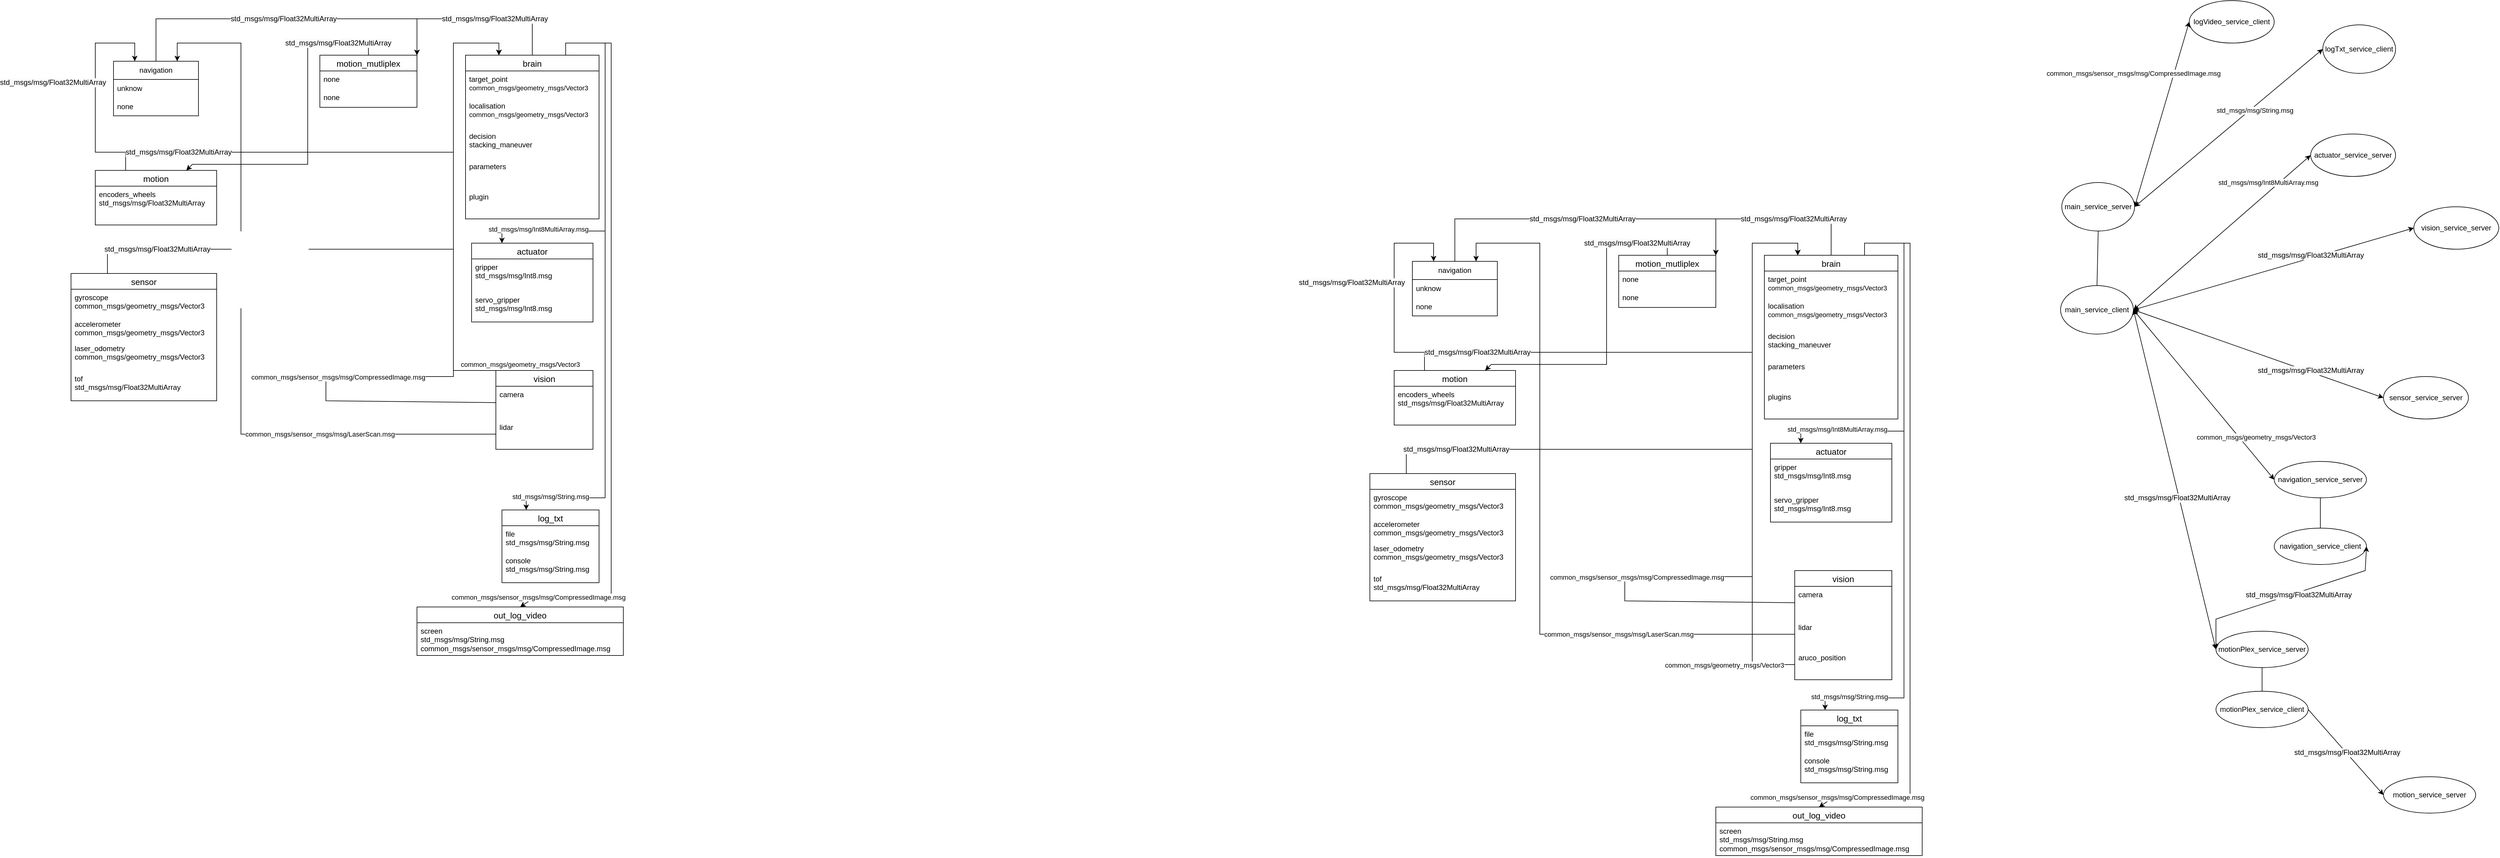 <mxfile version="25.0.1">
  <diagram name="Page-1" id="0Wn39K2W7D7hkB4LfAyV">
    <mxGraphModel dx="2072" dy="1814" grid="1" gridSize="10" guides="1" tooltips="1" connect="1" arrows="1" fold="1" page="1" pageScale="1" pageWidth="827" pageHeight="1169" math="0" shadow="0">
      <root>
        <mxCell id="0" />
        <mxCell id="1" parent="0" />
        <mxCell id="BjPIitblOoQbs2joknER-1" value="actuator" style="swimlane;fontStyle=0;childLayout=stackLayout;horizontal=1;startSize=26;horizontalStack=0;resizeParent=1;resizeParentMax=0;resizeLast=0;collapsible=1;marginBottom=0;align=center;fontSize=14;" parent="1" vertex="1">
          <mxGeometry x="540" y="370" width="200" height="130" as="geometry" />
        </mxCell>
        <mxCell id="BjPIitblOoQbs2joknER-2" value="gripper&lt;br&gt;&lt;div&gt;std_msgs/msg&lt;span style=&quot;background-color: initial;&quot;&gt;/Int8.msg&lt;/span&gt;&lt;/div&gt;&lt;div&gt;&lt;br&gt;&lt;/div&gt;" style="text;strokeColor=none;fillColor=none;spacingLeft=4;spacingRight=4;overflow=hidden;rotatable=0;points=[[0,0.5],[1,0.5]];portConstraint=eastwest;fontSize=12;whiteSpace=wrap;html=1;" parent="BjPIitblOoQbs2joknER-1" vertex="1">
          <mxGeometry y="26" width="200" height="54" as="geometry" />
        </mxCell>
        <mxCell id="BjPIitblOoQbs2joknER-4" value="servo_gripper&lt;br&gt;std_msgs/msg&lt;span style=&quot;background-color: initial;&quot;&gt;/Int8.msg&lt;/span&gt;" style="text;strokeColor=none;fillColor=none;spacingLeft=4;spacingRight=4;overflow=hidden;rotatable=0;points=[[0,0.5],[1,0.5]];portConstraint=eastwest;fontSize=12;whiteSpace=wrap;html=1;" parent="BjPIitblOoQbs2joknER-1" vertex="1">
          <mxGeometry y="80" width="200" height="50" as="geometry" />
        </mxCell>
        <mxCell id="BjPIitblOoQbs2joknER-5" value="vision" style="swimlane;fontStyle=0;childLayout=stackLayout;horizontal=1;startSize=26;horizontalStack=0;resizeParent=1;resizeParentMax=0;resizeLast=0;collapsible=1;marginBottom=0;align=center;fontSize=14;" parent="1" vertex="1">
          <mxGeometry x="580" y="580" width="160" height="130" as="geometry" />
        </mxCell>
        <mxCell id="BjPIitblOoQbs2joknER-6" value="camera" style="text;strokeColor=none;fillColor=none;spacingLeft=4;spacingRight=4;overflow=hidden;rotatable=0;points=[[0,0.5],[1,0.5]];portConstraint=eastwest;fontSize=12;whiteSpace=wrap;html=1;" parent="BjPIitblOoQbs2joknER-5" vertex="1">
          <mxGeometry y="26" width="160" height="54" as="geometry" />
        </mxCell>
        <mxCell id="BjPIitblOoQbs2joknER-7" value="lidar" style="text;strokeColor=none;fillColor=none;spacingLeft=4;spacingRight=4;overflow=hidden;rotatable=0;points=[[0,0.5],[1,0.5]];portConstraint=eastwest;fontSize=12;whiteSpace=wrap;html=1;" parent="BjPIitblOoQbs2joknER-5" vertex="1">
          <mxGeometry y="80" width="160" height="50" as="geometry" />
        </mxCell>
        <mxCell id="BjPIitblOoQbs2joknER-9" value="sensor" style="swimlane;fontStyle=0;childLayout=stackLayout;horizontal=1;startSize=26;horizontalStack=0;resizeParent=1;resizeParentMax=0;resizeLast=0;collapsible=1;marginBottom=0;align=center;fontSize=14;" parent="1" vertex="1">
          <mxGeometry x="-120" y="420" width="240" height="210" as="geometry" />
        </mxCell>
        <mxCell id="BjPIitblOoQbs2joknER-10" value="gyroscope&lt;br&gt;common_msgs/geometry_msgs/Vector3" style="text;strokeColor=none;fillColor=none;spacingLeft=4;spacingRight=4;overflow=hidden;rotatable=0;points=[[0,0.5],[1,0.5]];portConstraint=eastwest;fontSize=12;whiteSpace=wrap;html=1;" parent="BjPIitblOoQbs2joknER-9" vertex="1">
          <mxGeometry y="26" width="240" height="44" as="geometry" />
        </mxCell>
        <mxCell id="BjPIitblOoQbs2joknER-11" value="accelerometer&lt;br&gt;common_msgs/&lt;span style=&quot;background-color: initial;&quot;&gt;geometry_msgs/Vector3&lt;/span&gt;" style="text;strokeColor=none;fillColor=none;spacingLeft=4;spacingRight=4;overflow=hidden;rotatable=0;points=[[0,0.5],[1,0.5]];portConstraint=eastwest;fontSize=12;whiteSpace=wrap;html=1;" parent="BjPIitblOoQbs2joknER-9" vertex="1">
          <mxGeometry y="70" width="240" height="40" as="geometry" />
        </mxCell>
        <mxCell id="cg-evPHRQqjPG4EOtniu-33" value="laser_odometry&lt;br&gt;common_msgs/&lt;span style=&quot;background-color: initial;&quot;&gt;geometry_msgs/Vector3&lt;/span&gt;" style="text;strokeColor=none;fillColor=none;spacingLeft=4;spacingRight=4;overflow=hidden;rotatable=0;points=[[0,0.5],[1,0.5]];portConstraint=eastwest;fontSize=12;whiteSpace=wrap;html=1;" vertex="1" parent="BjPIitblOoQbs2joknER-9">
          <mxGeometry y="110" width="240" height="50" as="geometry" />
        </mxCell>
        <mxCell id="BjPIitblOoQbs2joknER-12" value="tof&lt;div&gt;std_msgs/msg/Float32MultiArray&lt;/div&gt;" style="text;strokeColor=none;fillColor=none;spacingLeft=4;spacingRight=4;overflow=hidden;rotatable=0;points=[[0,0.5],[1,0.5]];portConstraint=eastwest;fontSize=12;whiteSpace=wrap;html=1;" parent="BjPIitblOoQbs2joknER-9" vertex="1">
          <mxGeometry y="160" width="240" height="50" as="geometry" />
        </mxCell>
        <mxCell id="BjPIitblOoQbs2joknER-13" value="motion" style="swimlane;fontStyle=0;childLayout=stackLayout;horizontal=1;startSize=26;horizontalStack=0;resizeParent=1;resizeParentMax=0;resizeLast=0;collapsible=1;marginBottom=0;align=center;fontSize=14;" parent="1" vertex="1">
          <mxGeometry x="-80" y="250" width="200" height="90" as="geometry">
            <mxRectangle x="60" y="250" width="80" height="30" as="alternateBounds" />
          </mxGeometry>
        </mxCell>
        <mxCell id="BjPIitblOoQbs2joknER-14" value="encoders_wheels&lt;br&gt;std_msgs/msg/Float32MultiArray" style="text;strokeColor=none;fillColor=none;spacingLeft=4;spacingRight=4;overflow=hidden;rotatable=0;points=[[0,0.5],[1,0.5]];portConstraint=eastwest;fontSize=12;whiteSpace=wrap;html=1;" parent="BjPIitblOoQbs2joknER-13" vertex="1">
          <mxGeometry y="26" width="200" height="64" as="geometry" />
        </mxCell>
        <mxCell id="BjPIitblOoQbs2joknER-17" value="brain" style="swimlane;fontStyle=0;childLayout=stackLayout;horizontal=1;startSize=26;horizontalStack=0;resizeParent=1;resizeParentMax=0;resizeLast=0;collapsible=1;marginBottom=0;align=center;fontSize=14;" parent="1" vertex="1">
          <mxGeometry x="530" y="60" width="220" height="270" as="geometry" />
        </mxCell>
        <mxCell id="BjPIitblOoQbs2joknER-19" value="target_point&lt;br&gt;&lt;span style=&quot;font-size: 11px; text-align: center; text-wrap-mode: nowrap; background-color: rgb(255, 255, 255);&quot;&gt;common_msgs/geometry_msgs/Vector3&lt;/span&gt;" style="text;strokeColor=none;fillColor=none;spacingLeft=4;spacingRight=4;overflow=hidden;rotatable=0;points=[[0,0.5],[1,0.5]];portConstraint=eastwest;fontSize=12;whiteSpace=wrap;html=1;" parent="BjPIitblOoQbs2joknER-17" vertex="1">
          <mxGeometry y="26" width="220" height="44" as="geometry" />
        </mxCell>
        <mxCell id="BjPIitblOoQbs2joknER-20" value="localisation&lt;div&gt;&lt;span style=&quot;font-size: 11px; text-align: center; text-wrap-mode: nowrap; background-color: rgb(255, 255, 255);&quot;&gt;common_msgs/geometry_msgs/Vector3&lt;/span&gt;&lt;/div&gt;" style="text;strokeColor=none;fillColor=none;spacingLeft=4;spacingRight=4;overflow=hidden;rotatable=0;points=[[0,0.5],[1,0.5]];portConstraint=eastwest;fontSize=12;whiteSpace=wrap;html=1;" parent="BjPIitblOoQbs2joknER-17" vertex="1">
          <mxGeometry y="70" width="220" height="50" as="geometry" />
        </mxCell>
        <mxCell id="cg-evPHRQqjPG4EOtniu-43" value="decision&lt;br&gt;stacking_maneuver" style="text;strokeColor=none;fillColor=none;spacingLeft=4;spacingRight=4;overflow=hidden;rotatable=0;points=[[0,0.5],[1,0.5]];portConstraint=eastwest;fontSize=12;whiteSpace=wrap;html=1;" vertex="1" parent="BjPIitblOoQbs2joknER-17">
          <mxGeometry y="120" width="220" height="50" as="geometry" />
        </mxCell>
        <mxCell id="cg-evPHRQqjPG4EOtniu-47" value="parameters" style="text;strokeColor=none;fillColor=none;spacingLeft=4;spacingRight=4;overflow=hidden;rotatable=0;points=[[0,0.5],[1,0.5]];portConstraint=eastwest;fontSize=12;whiteSpace=wrap;html=1;" vertex="1" parent="BjPIitblOoQbs2joknER-17">
          <mxGeometry y="170" width="220" height="50" as="geometry" />
        </mxCell>
        <mxCell id="cg-evPHRQqjPG4EOtniu-102" value="plugin" style="text;strokeColor=none;fillColor=none;spacingLeft=4;spacingRight=4;overflow=hidden;rotatable=0;points=[[0,0.5],[1,0.5]];portConstraint=eastwest;fontSize=12;whiteSpace=wrap;html=1;" vertex="1" parent="BjPIitblOoQbs2joknER-17">
          <mxGeometry y="220" width="220" height="50" as="geometry" />
        </mxCell>
        <mxCell id="Kxleunf80NMEaMrHjAYK-2" value="navigation" style="swimlane;fontStyle=0;childLayout=stackLayout;horizontal=1;startSize=30;horizontalStack=0;resizeParent=1;resizeParentMax=0;resizeLast=0;collapsible=1;marginBottom=0;whiteSpace=wrap;html=1;" parent="1" vertex="1">
          <mxGeometry x="-50" y="70" width="140" height="90" as="geometry" />
        </mxCell>
        <mxCell id="Kxleunf80NMEaMrHjAYK-3" value="unknow" style="text;strokeColor=none;fillColor=none;align=left;verticalAlign=middle;spacingLeft=4;spacingRight=4;overflow=hidden;points=[[0,0.5],[1,0.5]];portConstraint=eastwest;rotatable=0;whiteSpace=wrap;html=1;" parent="Kxleunf80NMEaMrHjAYK-2" vertex="1">
          <mxGeometry y="30" width="140" height="30" as="geometry" />
        </mxCell>
        <mxCell id="Kxleunf80NMEaMrHjAYK-4" value="none" style="text;strokeColor=none;fillColor=none;align=left;verticalAlign=middle;spacingLeft=4;spacingRight=4;overflow=hidden;points=[[0,0.5],[1,0.5]];portConstraint=eastwest;rotatable=0;whiteSpace=wrap;html=1;" parent="Kxleunf80NMEaMrHjAYK-2" vertex="1">
          <mxGeometry y="60" width="140" height="30" as="geometry" />
        </mxCell>
        <mxCell id="cg-evPHRQqjPG4EOtniu-2" value="" style="endArrow=classic;html=1;rounded=0;exitX=0.25;exitY=0;exitDx=0;exitDy=0;entryX=0.25;entryY=0;entryDx=0;entryDy=0;" edge="1" parent="1" source="BjPIitblOoQbs2joknER-13" target="Kxleunf80NMEaMrHjAYK-2">
          <mxGeometry relative="1" as="geometry">
            <mxPoint x="360" y="290" as="sourcePoint" />
            <mxPoint x="460" y="290" as="targetPoint" />
            <Array as="points">
              <mxPoint x="-30" y="220" />
              <mxPoint x="-80" y="220" />
              <mxPoint x="-80" y="40" />
              <mxPoint x="-15" y="40" />
            </Array>
          </mxGeometry>
        </mxCell>
        <mxCell id="cg-evPHRQqjPG4EOtniu-3" value="&lt;span style=&quot;font-size: 12px; text-align: left; text-wrap-mode: wrap; background-color: rgb(251, 251, 251);&quot;&gt;std_msgs/msg/Float32MultiArray&lt;/span&gt;" style="edgeLabel;resizable=0;html=1;;align=center;verticalAlign=middle;" connectable="0" vertex="1" parent="cg-evPHRQqjPG4EOtniu-2">
          <mxGeometry relative="1" as="geometry">
            <mxPoint x="-70" y="-18" as="offset" />
          </mxGeometry>
        </mxCell>
        <mxCell id="cg-evPHRQqjPG4EOtniu-4" value="" style="endArrow=classic;html=1;rounded=0;exitX=0;exitY=0.5;exitDx=0;exitDy=0;entryX=0.75;entryY=0;entryDx=0;entryDy=0;" edge="1" parent="1" source="BjPIitblOoQbs2joknER-7" target="Kxleunf80NMEaMrHjAYK-2">
          <mxGeometry relative="1" as="geometry">
            <mxPoint x="430" y="307.5" as="sourcePoint" />
            <mxPoint x="120" y="40" as="targetPoint" />
            <Array as="points">
              <mxPoint x="160" y="685" />
              <mxPoint x="160" y="40" />
              <mxPoint x="55" y="40" />
            </Array>
          </mxGeometry>
        </mxCell>
        <mxCell id="cg-evPHRQqjPG4EOtniu-5" value="common_msgs/sensor_msgs/msg/LaserScan.msg" style="edgeLabel;resizable=0;html=1;;align=center;verticalAlign=middle;" connectable="0" vertex="1" parent="cg-evPHRQqjPG4EOtniu-4">
          <mxGeometry relative="1" as="geometry">
            <mxPoint x="130" y="180" as="offset" />
          </mxGeometry>
        </mxCell>
        <mxCell id="cg-evPHRQqjPG4EOtniu-6" value="" style="endArrow=classic;html=1;rounded=0;entryX=0.25;entryY=0;entryDx=0;entryDy=0;exitX=0.25;exitY=0;exitDx=0;exitDy=0;" edge="1" parent="1" source="BjPIitblOoQbs2joknER-9" target="BjPIitblOoQbs2joknER-17">
          <mxGeometry relative="1" as="geometry">
            <mxPoint x="220" y="490" as="sourcePoint" />
            <mxPoint x="320" y="490" as="targetPoint" />
            <Array as="points">
              <mxPoint x="-60" y="380" />
              <mxPoint x="510" y="380" />
              <mxPoint x="510" y="40" />
              <mxPoint x="585" y="40" />
            </Array>
          </mxGeometry>
        </mxCell>
        <mxCell id="cg-evPHRQqjPG4EOtniu-7" value="&lt;span style=&quot;font-size: 12px; text-align: left; text-wrap-mode: wrap; background-color: rgb(251, 251, 251);&quot;&gt;std_msgs/msg/Float32MultiArray&lt;/span&gt;" style="edgeLabel;resizable=0;html=1;;align=center;verticalAlign=middle;" connectable="0" vertex="1" parent="cg-evPHRQqjPG4EOtniu-6">
          <mxGeometry relative="1" as="geometry">
            <mxPoint x="-401" as="offset" />
          </mxGeometry>
        </mxCell>
        <mxCell id="cg-evPHRQqjPG4EOtniu-8" value="" style="endArrow=classic;html=1;rounded=0;exitX=0.75;exitY=0;exitDx=0;exitDy=0;entryX=0.25;entryY=0;entryDx=0;entryDy=0;" edge="1" parent="1" source="BjPIitblOoQbs2joknER-17" target="BjPIitblOoQbs2joknER-1">
          <mxGeometry relative="1" as="geometry">
            <mxPoint x="490" y="60" as="sourcePoint" />
            <mxPoint x="460" y="310" as="targetPoint" />
            <Array as="points">
              <mxPoint x="695" y="40" />
              <mxPoint x="760" y="40" />
              <mxPoint x="760" y="350" />
              <mxPoint x="590" y="350" />
            </Array>
          </mxGeometry>
        </mxCell>
        <mxCell id="cg-evPHRQqjPG4EOtniu-9" value="std_msgs/msg/Int8MultiArray.msg" style="edgeLabel;resizable=0;html=1;;align=center;verticalAlign=middle;" connectable="0" vertex="1" parent="cg-evPHRQqjPG4EOtniu-8">
          <mxGeometry relative="1" as="geometry">
            <mxPoint x="-110" y="99" as="offset" />
          </mxGeometry>
        </mxCell>
        <mxCell id="cg-evPHRQqjPG4EOtniu-10" value="" style="endArrow=classic;html=1;rounded=0;exitX=0;exitY=0.5;exitDx=0;exitDy=0;entryX=0.25;entryY=0;entryDx=0;entryDy=0;" edge="1" parent="1" source="BjPIitblOoQbs2joknER-6" target="BjPIitblOoQbs2joknER-17">
          <mxGeometry relative="1" as="geometry">
            <mxPoint x="460" y="420" as="sourcePoint" />
            <mxPoint x="500" y="30" as="targetPoint" />
            <Array as="points">
              <mxPoint x="300" y="630" />
              <mxPoint x="300" y="590" />
              <mxPoint x="510" y="590" />
              <mxPoint x="510" y="40" />
              <mxPoint x="585" y="40" />
            </Array>
          </mxGeometry>
        </mxCell>
        <mxCell id="cg-evPHRQqjPG4EOtniu-11" value="common_msgs/sensor_msgs/msg/CompressedImage.msg" style="edgeLabel;resizable=0;html=1;;align=center;verticalAlign=middle;" connectable="0" vertex="1" parent="cg-evPHRQqjPG4EOtniu-10">
          <mxGeometry relative="1" as="geometry">
            <mxPoint x="-190" y="58" as="offset" />
          </mxGeometry>
        </mxCell>
        <mxCell id="cg-evPHRQqjPG4EOtniu-15" value="motion_mutliplex" style="swimlane;fontStyle=0;childLayout=stackLayout;horizontal=1;startSize=26;horizontalStack=0;resizeParent=1;resizeParentMax=0;resizeLast=0;collapsible=1;marginBottom=0;align=center;fontSize=14;" vertex="1" parent="1">
          <mxGeometry x="290" y="60" width="160" height="86" as="geometry" />
        </mxCell>
        <mxCell id="cg-evPHRQqjPG4EOtniu-16" value="none" style="text;strokeColor=none;fillColor=none;spacingLeft=4;spacingRight=4;overflow=hidden;rotatable=0;points=[[0,0.5],[1,0.5]];portConstraint=eastwest;fontSize=12;whiteSpace=wrap;html=1;" vertex="1" parent="cg-evPHRQqjPG4EOtniu-15">
          <mxGeometry y="26" width="160" height="30" as="geometry" />
        </mxCell>
        <mxCell id="cg-evPHRQqjPG4EOtniu-17" value="none" style="text;strokeColor=none;fillColor=none;spacingLeft=4;spacingRight=4;overflow=hidden;rotatable=0;points=[[0,0.5],[1,0.5]];portConstraint=eastwest;fontSize=12;whiteSpace=wrap;html=1;" vertex="1" parent="cg-evPHRQqjPG4EOtniu-15">
          <mxGeometry y="56" width="160" height="30" as="geometry" />
        </mxCell>
        <mxCell id="cg-evPHRQqjPG4EOtniu-19" value="" style="endArrow=classic;html=1;rounded=0;exitX=0.5;exitY=0;exitDx=0;exitDy=0;entryX=1;entryY=0;entryDx=0;entryDy=0;" edge="1" parent="1" source="BjPIitblOoQbs2joknER-17" target="cg-evPHRQqjPG4EOtniu-15">
          <mxGeometry relative="1" as="geometry">
            <mxPoint x="360" y="310" as="sourcePoint" />
            <mxPoint x="460" y="310" as="targetPoint" />
            <Array as="points">
              <mxPoint x="640" />
              <mxPoint x="450" />
            </Array>
          </mxGeometry>
        </mxCell>
        <mxCell id="cg-evPHRQqjPG4EOtniu-20" value="&lt;span style=&quot;font-size: 12px; text-align: left; text-wrap-mode: wrap; background-color: rgb(251, 251, 251);&quot;&gt;std_msgs/msg/Float32MultiArray&lt;/span&gt;" style="edgeLabel;resizable=0;html=1;;align=center;verticalAlign=middle;" connectable="0" vertex="1" parent="cg-evPHRQqjPG4EOtniu-19">
          <mxGeometry relative="1" as="geometry">
            <mxPoint x="33" as="offset" />
          </mxGeometry>
        </mxCell>
        <mxCell id="cg-evPHRQqjPG4EOtniu-21" value="" style="endArrow=classic;html=1;rounded=0;exitX=0.5;exitY=0;exitDx=0;exitDy=0;entryX=1;entryY=0;entryDx=0;entryDy=0;" edge="1" parent="1" source="Kxleunf80NMEaMrHjAYK-2" target="cg-evPHRQqjPG4EOtniu-15">
          <mxGeometry relative="1" as="geometry">
            <mxPoint x="360" y="210" as="sourcePoint" />
            <mxPoint x="460" y="210" as="targetPoint" />
            <Array as="points">
              <mxPoint x="20" />
              <mxPoint x="280" />
              <mxPoint x="450" />
            </Array>
          </mxGeometry>
        </mxCell>
        <mxCell id="cg-evPHRQqjPG4EOtniu-22" value="&lt;span style=&quot;font-size: 12px; text-align: left; text-wrap-mode: wrap; background-color: rgb(251, 251, 251);&quot;&gt;std_msgs/msg/Float32MultiArray&lt;/span&gt;" style="edgeLabel;resizable=0;html=1;;align=center;verticalAlign=middle;" connectable="0" vertex="1" parent="cg-evPHRQqjPG4EOtniu-21">
          <mxGeometry relative="1" as="geometry" />
        </mxCell>
        <mxCell id="cg-evPHRQqjPG4EOtniu-23" value="" style="endArrow=classic;html=1;rounded=0;exitX=0.25;exitY=0;exitDx=0;exitDy=0;entryX=0.25;entryY=0;entryDx=0;entryDy=0;" edge="1" parent="1" source="BjPIitblOoQbs2joknER-13" target="BjPIitblOoQbs2joknER-17">
          <mxGeometry relative="1" as="geometry">
            <mxPoint x="360" y="210" as="sourcePoint" />
            <mxPoint x="460" y="210" as="targetPoint" />
            <Array as="points">
              <mxPoint x="-30" y="220" />
              <mxPoint x="140" y="220" />
              <mxPoint x="360" y="220" />
              <mxPoint x="200" y="220" />
              <mxPoint x="180" y="220" />
              <mxPoint x="510" y="220" />
              <mxPoint x="510" y="40" />
              <mxPoint x="585" y="40" />
            </Array>
          </mxGeometry>
        </mxCell>
        <mxCell id="cg-evPHRQqjPG4EOtniu-24" value="&lt;span style=&quot;font-size: 12px; text-align: left; text-wrap-mode: wrap; background-color: rgb(251, 251, 251);&quot;&gt;std_msgs/msg/Float32MultiArray&lt;/span&gt;" style="edgeLabel;resizable=0;html=1;;align=center;verticalAlign=middle;" connectable="0" vertex="1" parent="cg-evPHRQqjPG4EOtniu-23">
          <mxGeometry relative="1" as="geometry">
            <mxPoint x="-126" as="offset" />
          </mxGeometry>
        </mxCell>
        <mxCell id="cg-evPHRQqjPG4EOtniu-25" value="" style="endArrow=classic;html=1;rounded=0;exitX=0.5;exitY=0;exitDx=0;exitDy=0;entryX=0.75;entryY=0;entryDx=0;entryDy=0;" edge="1" parent="1" source="cg-evPHRQqjPG4EOtniu-15" target="BjPIitblOoQbs2joknER-13">
          <mxGeometry relative="1" as="geometry">
            <mxPoint x="360" y="210" as="sourcePoint" />
            <mxPoint x="460" y="210" as="targetPoint" />
            <Array as="points">
              <mxPoint x="370" y="40" />
              <mxPoint x="270" y="40" />
              <mxPoint x="270" y="240" />
              <mxPoint x="230" y="240" />
              <mxPoint x="80" y="240" />
            </Array>
          </mxGeometry>
        </mxCell>
        <mxCell id="cg-evPHRQqjPG4EOtniu-26" value="&lt;span style=&quot;font-size: 12px; text-align: left; text-wrap-mode: wrap; background-color: rgb(251, 251, 251);&quot;&gt;std_msgs/msg/Float32MultiArray&lt;/span&gt;" style="edgeLabel;resizable=0;html=1;;align=center;verticalAlign=middle;" connectable="0" vertex="1" parent="cg-evPHRQqjPG4EOtniu-25">
          <mxGeometry relative="1" as="geometry">
            <mxPoint x="50" y="-142" as="offset" />
          </mxGeometry>
        </mxCell>
        <mxCell id="cg-evPHRQqjPG4EOtniu-27" value="log_txt" style="swimlane;fontStyle=0;childLayout=stackLayout;horizontal=1;startSize=26;horizontalStack=0;resizeParent=1;resizeParentMax=0;resizeLast=0;collapsible=1;marginBottom=0;align=center;fontSize=14;" vertex="1" parent="1">
          <mxGeometry x="590" y="810" width="160" height="120" as="geometry" />
        </mxCell>
        <mxCell id="cg-evPHRQqjPG4EOtniu-30" value="file&lt;br&gt;std_msgs/msg/String.msg" style="text;strokeColor=none;fillColor=none;spacingLeft=4;spacingRight=4;overflow=hidden;rotatable=0;points=[[0,0.5],[1,0.5]];portConstraint=eastwest;fontSize=12;whiteSpace=wrap;html=1;" vertex="1" parent="cg-evPHRQqjPG4EOtniu-27">
          <mxGeometry y="26" width="160" height="44" as="geometry" />
        </mxCell>
        <mxCell id="cg-evPHRQqjPG4EOtniu-46" value="console&lt;br&gt;std_msgs/msg/String.msg" style="text;strokeColor=none;fillColor=none;spacingLeft=4;spacingRight=4;overflow=hidden;rotatable=0;points=[[0,0.5],[1,0.5]];portConstraint=eastwest;fontSize=12;whiteSpace=wrap;html=1;" vertex="1" parent="cg-evPHRQqjPG4EOtniu-27">
          <mxGeometry y="70" width="160" height="50" as="geometry" />
        </mxCell>
        <mxCell id="cg-evPHRQqjPG4EOtniu-31" value="" style="endArrow=classic;html=1;rounded=0;exitX=0.75;exitY=0;exitDx=0;exitDy=0;entryX=0.25;entryY=0;entryDx=0;entryDy=0;" edge="1" parent="1" source="BjPIitblOoQbs2joknER-17" target="cg-evPHRQqjPG4EOtniu-27">
          <mxGeometry relative="1" as="geometry">
            <mxPoint x="340" y="270" as="sourcePoint" />
            <mxPoint x="440" y="270" as="targetPoint" />
            <Array as="points">
              <mxPoint x="695" y="40" />
              <mxPoint x="760" y="40" />
              <mxPoint x="760" y="210" />
              <mxPoint x="760" y="790" />
              <mxPoint x="630" y="790" />
            </Array>
          </mxGeometry>
        </mxCell>
        <mxCell id="cg-evPHRQqjPG4EOtniu-32" value="std_msgs/msg/String.msg" style="edgeLabel;resizable=0;html=1;;align=center;verticalAlign=middle;" connectable="0" vertex="1" parent="cg-evPHRQqjPG4EOtniu-31">
          <mxGeometry relative="1" as="geometry">
            <mxPoint x="-90" y="340" as="offset" />
          </mxGeometry>
        </mxCell>
        <mxCell id="cg-evPHRQqjPG4EOtniu-37" value="out_log_video" style="swimlane;fontStyle=0;childLayout=stackLayout;horizontal=1;startSize=26;horizontalStack=0;resizeParent=1;resizeParentMax=0;resizeLast=0;collapsible=1;marginBottom=0;align=center;fontSize=14;" vertex="1" parent="1">
          <mxGeometry x="450" y="970" width="340" height="80" as="geometry" />
        </mxCell>
        <mxCell id="cg-evPHRQqjPG4EOtniu-38" value="screen&lt;br&gt;std_msgs/msg/String.msg&lt;div&gt;common_msgs/sensor_msgs/msg/CompressedImage.msg&lt;/div&gt;" style="text;strokeColor=none;fillColor=none;spacingLeft=4;spacingRight=4;overflow=hidden;rotatable=0;points=[[0,0.5],[1,0.5]];portConstraint=eastwest;fontSize=12;whiteSpace=wrap;html=1;" vertex="1" parent="cg-evPHRQqjPG4EOtniu-37">
          <mxGeometry y="26" width="340" height="54" as="geometry" />
        </mxCell>
        <mxCell id="cg-evPHRQqjPG4EOtniu-39" value="" style="endArrow=classic;html=1;rounded=0;exitX=0.75;exitY=0;exitDx=0;exitDy=0;entryX=0.5;entryY=0;entryDx=0;entryDy=0;" edge="1" parent="1" source="BjPIitblOoQbs2joknER-17" target="cg-evPHRQqjPG4EOtniu-37">
          <mxGeometry relative="1" as="geometry">
            <mxPoint x="710" y="72" as="sourcePoint" />
            <mxPoint x="640" y="650" as="targetPoint" />
            <Array as="points">
              <mxPoint x="695" y="40" />
              <mxPoint x="770" y="40" />
              <mxPoint x="770" y="220" />
              <mxPoint x="770" y="950" />
              <mxPoint x="650" y="950" />
            </Array>
          </mxGeometry>
        </mxCell>
        <mxCell id="cg-evPHRQqjPG4EOtniu-40" value="common_msgs/sensor_msgs/msg/CompressedImage.msg" style="edgeLabel;resizable=0;html=1;;align=center;verticalAlign=middle;" connectable="0" vertex="1" parent="cg-evPHRQqjPG4EOtniu-39">
          <mxGeometry relative="1" as="geometry">
            <mxPoint x="-120" y="428" as="offset" />
          </mxGeometry>
        </mxCell>
        <mxCell id="cg-evPHRQqjPG4EOtniu-44" value="" style="endArrow=classic;html=1;rounded=0;exitX=0;exitY=0;exitDx=0;exitDy=0;entryX=0.25;entryY=0;entryDx=0;entryDy=0;" edge="1" parent="1" source="BjPIitblOoQbs2joknER-5" target="BjPIitblOoQbs2joknER-17">
          <mxGeometry relative="1" as="geometry">
            <mxPoint x="590" y="571" as="sourcePoint" />
            <mxPoint x="630" y="70" as="targetPoint" />
            <Array as="points">
              <mxPoint x="510" y="580" />
              <mxPoint x="510" y="40" />
              <mxPoint x="585" y="40" />
            </Array>
          </mxGeometry>
        </mxCell>
        <mxCell id="cg-evPHRQqjPG4EOtniu-45" value="common_msgs/geometry_msgs/Vector3" style="edgeLabel;resizable=0;html=1;;align=center;verticalAlign=middle;" connectable="0" vertex="1" parent="cg-evPHRQqjPG4EOtniu-44">
          <mxGeometry relative="1" as="geometry">
            <mxPoint x="110" y="272" as="offset" />
          </mxGeometry>
        </mxCell>
        <mxCell id="cg-evPHRQqjPG4EOtniu-48" value="actuator" style="swimlane;fontStyle=0;childLayout=stackLayout;horizontal=1;startSize=26;horizontalStack=0;resizeParent=1;resizeParentMax=0;resizeLast=0;collapsible=1;marginBottom=0;align=center;fontSize=14;" vertex="1" parent="1">
          <mxGeometry x="2680" y="700" width="200" height="130" as="geometry" />
        </mxCell>
        <mxCell id="cg-evPHRQqjPG4EOtniu-49" value="gripper&lt;br&gt;&lt;div&gt;std_msgs/msg&lt;span style=&quot;background-color: initial;&quot;&gt;/Int8.msg&lt;/span&gt;&lt;/div&gt;&lt;div&gt;&lt;br&gt;&lt;/div&gt;" style="text;strokeColor=none;fillColor=none;spacingLeft=4;spacingRight=4;overflow=hidden;rotatable=0;points=[[0,0.5],[1,0.5]];portConstraint=eastwest;fontSize=12;whiteSpace=wrap;html=1;" vertex="1" parent="cg-evPHRQqjPG4EOtniu-48">
          <mxGeometry y="26" width="200" height="54" as="geometry" />
        </mxCell>
        <mxCell id="cg-evPHRQqjPG4EOtniu-50" value="servo_gripper&lt;br&gt;std_msgs/msg&lt;span style=&quot;background-color: initial;&quot;&gt;/Int8.msg&lt;/span&gt;" style="text;strokeColor=none;fillColor=none;spacingLeft=4;spacingRight=4;overflow=hidden;rotatable=0;points=[[0,0.5],[1,0.5]];portConstraint=eastwest;fontSize=12;whiteSpace=wrap;html=1;" vertex="1" parent="cg-evPHRQqjPG4EOtniu-48">
          <mxGeometry y="80" width="200" height="50" as="geometry" />
        </mxCell>
        <mxCell id="cg-evPHRQqjPG4EOtniu-51" value="vision" style="swimlane;fontStyle=0;childLayout=stackLayout;horizontal=1;startSize=26;horizontalStack=0;resizeParent=1;resizeParentMax=0;resizeLast=0;collapsible=1;marginBottom=0;align=center;fontSize=14;" vertex="1" parent="1">
          <mxGeometry x="2720" y="910" width="160" height="180" as="geometry" />
        </mxCell>
        <mxCell id="cg-evPHRQqjPG4EOtniu-52" value="camera" style="text;strokeColor=none;fillColor=none;spacingLeft=4;spacingRight=4;overflow=hidden;rotatable=0;points=[[0,0.5],[1,0.5]];portConstraint=eastwest;fontSize=12;whiteSpace=wrap;html=1;" vertex="1" parent="cg-evPHRQqjPG4EOtniu-51">
          <mxGeometry y="26" width="160" height="54" as="geometry" />
        </mxCell>
        <mxCell id="cg-evPHRQqjPG4EOtniu-53" value="lidar" style="text;strokeColor=none;fillColor=none;spacingLeft=4;spacingRight=4;overflow=hidden;rotatable=0;points=[[0,0.5],[1,0.5]];portConstraint=eastwest;fontSize=12;whiteSpace=wrap;html=1;" vertex="1" parent="cg-evPHRQqjPG4EOtniu-51">
          <mxGeometry y="80" width="160" height="50" as="geometry" />
        </mxCell>
        <mxCell id="cg-evPHRQqjPG4EOtniu-54" value="aruco_position" style="text;strokeColor=none;fillColor=none;spacingLeft=4;spacingRight=4;overflow=hidden;rotatable=0;points=[[0,0.5],[1,0.5]];portConstraint=eastwest;fontSize=12;whiteSpace=wrap;html=1;" vertex="1" parent="cg-evPHRQqjPG4EOtniu-51">
          <mxGeometry y="130" width="160" height="50" as="geometry" />
        </mxCell>
        <mxCell id="cg-evPHRQqjPG4EOtniu-55" value="sensor" style="swimlane;fontStyle=0;childLayout=stackLayout;horizontal=1;startSize=26;horizontalStack=0;resizeParent=1;resizeParentMax=0;resizeLast=0;collapsible=1;marginBottom=0;align=center;fontSize=14;" vertex="1" parent="1">
          <mxGeometry x="2020" y="750" width="240" height="210" as="geometry" />
        </mxCell>
        <mxCell id="cg-evPHRQqjPG4EOtniu-56" value="gyroscope&lt;br&gt;common_msgs/geometry_msgs/Vector3" style="text;strokeColor=none;fillColor=none;spacingLeft=4;spacingRight=4;overflow=hidden;rotatable=0;points=[[0,0.5],[1,0.5]];portConstraint=eastwest;fontSize=12;whiteSpace=wrap;html=1;" vertex="1" parent="cg-evPHRQqjPG4EOtniu-55">
          <mxGeometry y="26" width="240" height="44" as="geometry" />
        </mxCell>
        <mxCell id="cg-evPHRQqjPG4EOtniu-57" value="accelerometer&lt;br&gt;common_msgs/&lt;span style=&quot;background-color: initial;&quot;&gt;geometry_msgs/Vector3&lt;/span&gt;" style="text;strokeColor=none;fillColor=none;spacingLeft=4;spacingRight=4;overflow=hidden;rotatable=0;points=[[0,0.5],[1,0.5]];portConstraint=eastwest;fontSize=12;whiteSpace=wrap;html=1;" vertex="1" parent="cg-evPHRQqjPG4EOtniu-55">
          <mxGeometry y="70" width="240" height="40" as="geometry" />
        </mxCell>
        <mxCell id="cg-evPHRQqjPG4EOtniu-58" value="laser_odometry&lt;br&gt;common_msgs/&lt;span style=&quot;background-color: initial;&quot;&gt;geometry_msgs/Vector3&lt;/span&gt;" style="text;strokeColor=none;fillColor=none;spacingLeft=4;spacingRight=4;overflow=hidden;rotatable=0;points=[[0,0.5],[1,0.5]];portConstraint=eastwest;fontSize=12;whiteSpace=wrap;html=1;" vertex="1" parent="cg-evPHRQqjPG4EOtniu-55">
          <mxGeometry y="110" width="240" height="50" as="geometry" />
        </mxCell>
        <mxCell id="cg-evPHRQqjPG4EOtniu-59" value="tof&lt;div&gt;std_msgs/msg/Float32MultiArray&lt;/div&gt;" style="text;strokeColor=none;fillColor=none;spacingLeft=4;spacingRight=4;overflow=hidden;rotatable=0;points=[[0,0.5],[1,0.5]];portConstraint=eastwest;fontSize=12;whiteSpace=wrap;html=1;" vertex="1" parent="cg-evPHRQqjPG4EOtniu-55">
          <mxGeometry y="160" width="240" height="50" as="geometry" />
        </mxCell>
        <mxCell id="cg-evPHRQqjPG4EOtniu-60" value="motion" style="swimlane;fontStyle=0;childLayout=stackLayout;horizontal=1;startSize=26;horizontalStack=0;resizeParent=1;resizeParentMax=0;resizeLast=0;collapsible=1;marginBottom=0;align=center;fontSize=14;" vertex="1" parent="1">
          <mxGeometry x="2060" y="580" width="200" height="90" as="geometry">
            <mxRectangle x="60" y="250" width="80" height="30" as="alternateBounds" />
          </mxGeometry>
        </mxCell>
        <mxCell id="cg-evPHRQqjPG4EOtniu-61" value="encoders_wheels&lt;br&gt;std_msgs/msg/Float32MultiArray" style="text;strokeColor=none;fillColor=none;spacingLeft=4;spacingRight=4;overflow=hidden;rotatable=0;points=[[0,0.5],[1,0.5]];portConstraint=eastwest;fontSize=12;whiteSpace=wrap;html=1;" vertex="1" parent="cg-evPHRQqjPG4EOtniu-60">
          <mxGeometry y="26" width="200" height="64" as="geometry" />
        </mxCell>
        <mxCell id="cg-evPHRQqjPG4EOtniu-62" value="brain" style="swimlane;fontStyle=0;childLayout=stackLayout;horizontal=1;startSize=26;horizontalStack=0;resizeParent=1;resizeParentMax=0;resizeLast=0;collapsible=1;marginBottom=0;align=center;fontSize=14;" vertex="1" parent="1">
          <mxGeometry x="2670" y="390" width="220" height="270" as="geometry" />
        </mxCell>
        <mxCell id="cg-evPHRQqjPG4EOtniu-63" value="target_point&lt;br&gt;&lt;span style=&quot;font-size: 11px; text-align: center; text-wrap-mode: nowrap; background-color: rgb(255, 255, 255);&quot;&gt;common_msgs/geometry_msgs/Vector3&lt;/span&gt;" style="text;strokeColor=none;fillColor=none;spacingLeft=4;spacingRight=4;overflow=hidden;rotatable=0;points=[[0,0.5],[1,0.5]];portConstraint=eastwest;fontSize=12;whiteSpace=wrap;html=1;" vertex="1" parent="cg-evPHRQqjPG4EOtniu-62">
          <mxGeometry y="26" width="220" height="44" as="geometry" />
        </mxCell>
        <mxCell id="cg-evPHRQqjPG4EOtniu-64" value="localisation&lt;div&gt;&lt;span style=&quot;font-size: 11px; text-align: center; text-wrap-mode: nowrap; background-color: rgb(255, 255, 255);&quot;&gt;common_msgs/geometry_msgs/Vector3&lt;/span&gt;&lt;/div&gt;" style="text;strokeColor=none;fillColor=none;spacingLeft=4;spacingRight=4;overflow=hidden;rotatable=0;points=[[0,0.5],[1,0.5]];portConstraint=eastwest;fontSize=12;whiteSpace=wrap;html=1;" vertex="1" parent="cg-evPHRQqjPG4EOtniu-62">
          <mxGeometry y="70" width="220" height="50" as="geometry" />
        </mxCell>
        <mxCell id="cg-evPHRQqjPG4EOtniu-65" value="decision&lt;br&gt;stacking_maneuver" style="text;strokeColor=none;fillColor=none;spacingLeft=4;spacingRight=4;overflow=hidden;rotatable=0;points=[[0,0.5],[1,0.5]];portConstraint=eastwest;fontSize=12;whiteSpace=wrap;html=1;" vertex="1" parent="cg-evPHRQqjPG4EOtniu-62">
          <mxGeometry y="120" width="220" height="50" as="geometry" />
        </mxCell>
        <mxCell id="cg-evPHRQqjPG4EOtniu-66" value="parameters" style="text;strokeColor=none;fillColor=none;spacingLeft=4;spacingRight=4;overflow=hidden;rotatable=0;points=[[0,0.5],[1,0.5]];portConstraint=eastwest;fontSize=12;whiteSpace=wrap;html=1;" vertex="1" parent="cg-evPHRQqjPG4EOtniu-62">
          <mxGeometry y="170" width="220" height="50" as="geometry" />
        </mxCell>
        <mxCell id="cg-evPHRQqjPG4EOtniu-103" value="plugins" style="text;strokeColor=none;fillColor=none;spacingLeft=4;spacingRight=4;overflow=hidden;rotatable=0;points=[[0,0.5],[1,0.5]];portConstraint=eastwest;fontSize=12;whiteSpace=wrap;html=1;" vertex="1" parent="cg-evPHRQqjPG4EOtniu-62">
          <mxGeometry y="220" width="220" height="50" as="geometry" />
        </mxCell>
        <mxCell id="cg-evPHRQqjPG4EOtniu-67" value="navigation" style="swimlane;fontStyle=0;childLayout=stackLayout;horizontal=1;startSize=30;horizontalStack=0;resizeParent=1;resizeParentMax=0;resizeLast=0;collapsible=1;marginBottom=0;whiteSpace=wrap;html=1;" vertex="1" parent="1">
          <mxGeometry x="2090" y="400" width="140" height="90" as="geometry" />
        </mxCell>
        <mxCell id="cg-evPHRQqjPG4EOtniu-68" value="unknow" style="text;strokeColor=none;fillColor=none;align=left;verticalAlign=middle;spacingLeft=4;spacingRight=4;overflow=hidden;points=[[0,0.5],[1,0.5]];portConstraint=eastwest;rotatable=0;whiteSpace=wrap;html=1;" vertex="1" parent="cg-evPHRQqjPG4EOtniu-67">
          <mxGeometry y="30" width="140" height="30" as="geometry" />
        </mxCell>
        <mxCell id="cg-evPHRQqjPG4EOtniu-69" value="none" style="text;strokeColor=none;fillColor=none;align=left;verticalAlign=middle;spacingLeft=4;spacingRight=4;overflow=hidden;points=[[0,0.5],[1,0.5]];portConstraint=eastwest;rotatable=0;whiteSpace=wrap;html=1;" vertex="1" parent="cg-evPHRQqjPG4EOtniu-67">
          <mxGeometry y="60" width="140" height="30" as="geometry" />
        </mxCell>
        <mxCell id="cg-evPHRQqjPG4EOtniu-70" value="" style="endArrow=classic;html=1;rounded=0;exitX=0.25;exitY=0;exitDx=0;exitDy=0;entryX=0.25;entryY=0;entryDx=0;entryDy=0;" edge="1" source="cg-evPHRQqjPG4EOtniu-60" target="cg-evPHRQqjPG4EOtniu-67" parent="1">
          <mxGeometry relative="1" as="geometry">
            <mxPoint x="2500" y="620" as="sourcePoint" />
            <mxPoint x="2600" y="620" as="targetPoint" />
            <Array as="points">
              <mxPoint x="2110" y="550" />
              <mxPoint x="2060" y="550" />
              <mxPoint x="2060" y="370" />
              <mxPoint x="2125" y="370" />
            </Array>
          </mxGeometry>
        </mxCell>
        <mxCell id="cg-evPHRQqjPG4EOtniu-71" value="&lt;span style=&quot;font-size: 12px; text-align: left; text-wrap-mode: wrap; background-color: rgb(251, 251, 251);&quot;&gt;std_msgs/msg/Float32MultiArray&lt;/span&gt;" style="edgeLabel;resizable=0;html=1;;align=center;verticalAlign=middle;" connectable="0" vertex="1" parent="cg-evPHRQqjPG4EOtniu-70">
          <mxGeometry relative="1" as="geometry">
            <mxPoint x="-70" y="-18" as="offset" />
          </mxGeometry>
        </mxCell>
        <mxCell id="cg-evPHRQqjPG4EOtniu-72" value="" style="endArrow=classic;html=1;rounded=0;exitX=0;exitY=0.5;exitDx=0;exitDy=0;entryX=0.75;entryY=0;entryDx=0;entryDy=0;" edge="1" source="cg-evPHRQqjPG4EOtniu-53" target="cg-evPHRQqjPG4EOtniu-67" parent="1">
          <mxGeometry relative="1" as="geometry">
            <mxPoint x="2570" y="637.5" as="sourcePoint" />
            <mxPoint x="2260" y="370" as="targetPoint" />
            <Array as="points">
              <mxPoint x="2300" y="1015" />
              <mxPoint x="2300" y="370" />
              <mxPoint x="2195" y="370" />
            </Array>
          </mxGeometry>
        </mxCell>
        <mxCell id="cg-evPHRQqjPG4EOtniu-73" value="common_msgs/sensor_msgs/msg/LaserScan.msg" style="edgeLabel;resizable=0;html=1;;align=center;verticalAlign=middle;" connectable="0" vertex="1" parent="cg-evPHRQqjPG4EOtniu-72">
          <mxGeometry relative="1" as="geometry">
            <mxPoint x="130" y="180" as="offset" />
          </mxGeometry>
        </mxCell>
        <mxCell id="cg-evPHRQqjPG4EOtniu-74" value="" style="endArrow=classic;html=1;rounded=0;entryX=0.25;entryY=0;entryDx=0;entryDy=0;exitX=0.25;exitY=0;exitDx=0;exitDy=0;" edge="1" source="cg-evPHRQqjPG4EOtniu-55" target="cg-evPHRQqjPG4EOtniu-62" parent="1">
          <mxGeometry relative="1" as="geometry">
            <mxPoint x="2360" y="820" as="sourcePoint" />
            <mxPoint x="2460" y="820" as="targetPoint" />
            <Array as="points">
              <mxPoint x="2080" y="710" />
              <mxPoint x="2650" y="710" />
              <mxPoint x="2650" y="370" />
              <mxPoint x="2725" y="370" />
            </Array>
          </mxGeometry>
        </mxCell>
        <mxCell id="cg-evPHRQqjPG4EOtniu-75" value="&lt;span style=&quot;font-size: 12px; text-align: left; text-wrap-mode: wrap; background-color: rgb(251, 251, 251);&quot;&gt;std_msgs/msg/Float32MultiArray&lt;/span&gt;" style="edgeLabel;resizable=0;html=1;;align=center;verticalAlign=middle;" connectable="0" vertex="1" parent="cg-evPHRQqjPG4EOtniu-74">
          <mxGeometry relative="1" as="geometry">
            <mxPoint x="-401" as="offset" />
          </mxGeometry>
        </mxCell>
        <mxCell id="cg-evPHRQqjPG4EOtniu-76" value="" style="endArrow=classic;html=1;rounded=0;exitX=0.75;exitY=0;exitDx=0;exitDy=0;entryX=0.25;entryY=0;entryDx=0;entryDy=0;" edge="1" source="cg-evPHRQqjPG4EOtniu-62" target="cg-evPHRQqjPG4EOtniu-48" parent="1">
          <mxGeometry relative="1" as="geometry">
            <mxPoint x="2630" y="390" as="sourcePoint" />
            <mxPoint x="2600" y="640" as="targetPoint" />
            <Array as="points">
              <mxPoint x="2835" y="370" />
              <mxPoint x="2900" y="370" />
              <mxPoint x="2900" y="680" />
              <mxPoint x="2730" y="680" />
            </Array>
          </mxGeometry>
        </mxCell>
        <mxCell id="cg-evPHRQqjPG4EOtniu-77" value="std_msgs/msg/Int8MultiArray.msg" style="edgeLabel;resizable=0;html=1;;align=center;verticalAlign=middle;" connectable="0" vertex="1" parent="cg-evPHRQqjPG4EOtniu-76">
          <mxGeometry relative="1" as="geometry">
            <mxPoint x="-110" y="99" as="offset" />
          </mxGeometry>
        </mxCell>
        <mxCell id="cg-evPHRQqjPG4EOtniu-78" value="" style="endArrow=classic;html=1;rounded=0;exitX=0;exitY=0.5;exitDx=0;exitDy=0;entryX=0.25;entryY=0;entryDx=0;entryDy=0;" edge="1" source="cg-evPHRQqjPG4EOtniu-52" target="cg-evPHRQqjPG4EOtniu-62" parent="1">
          <mxGeometry relative="1" as="geometry">
            <mxPoint x="2600" y="750" as="sourcePoint" />
            <mxPoint x="2640" y="360" as="targetPoint" />
            <Array as="points">
              <mxPoint x="2440" y="960" />
              <mxPoint x="2440" y="920" />
              <mxPoint x="2650" y="920" />
              <mxPoint x="2650" y="370" />
              <mxPoint x="2725" y="370" />
            </Array>
          </mxGeometry>
        </mxCell>
        <mxCell id="cg-evPHRQqjPG4EOtniu-79" value="common_msgs/sensor_msgs/msg/CompressedImage.msg" style="edgeLabel;resizable=0;html=1;;align=center;verticalAlign=middle;" connectable="0" vertex="1" parent="cg-evPHRQqjPG4EOtniu-78">
          <mxGeometry relative="1" as="geometry">
            <mxPoint x="-190" y="58" as="offset" />
          </mxGeometry>
        </mxCell>
        <mxCell id="cg-evPHRQqjPG4EOtniu-80" value="motion_mutliplex" style="swimlane;fontStyle=0;childLayout=stackLayout;horizontal=1;startSize=26;horizontalStack=0;resizeParent=1;resizeParentMax=0;resizeLast=0;collapsible=1;marginBottom=0;align=center;fontSize=14;" vertex="1" parent="1">
          <mxGeometry x="2430" y="390" width="160" height="86" as="geometry" />
        </mxCell>
        <mxCell id="cg-evPHRQqjPG4EOtniu-81" value="none" style="text;strokeColor=none;fillColor=none;spacingLeft=4;spacingRight=4;overflow=hidden;rotatable=0;points=[[0,0.5],[1,0.5]];portConstraint=eastwest;fontSize=12;whiteSpace=wrap;html=1;" vertex="1" parent="cg-evPHRQqjPG4EOtniu-80">
          <mxGeometry y="26" width="160" height="30" as="geometry" />
        </mxCell>
        <mxCell id="cg-evPHRQqjPG4EOtniu-82" value="none" style="text;strokeColor=none;fillColor=none;spacingLeft=4;spacingRight=4;overflow=hidden;rotatable=0;points=[[0,0.5],[1,0.5]];portConstraint=eastwest;fontSize=12;whiteSpace=wrap;html=1;" vertex="1" parent="cg-evPHRQqjPG4EOtniu-80">
          <mxGeometry y="56" width="160" height="30" as="geometry" />
        </mxCell>
        <mxCell id="cg-evPHRQqjPG4EOtniu-83" value="" style="endArrow=classic;html=1;rounded=0;exitX=0.5;exitY=0;exitDx=0;exitDy=0;entryX=1;entryY=0;entryDx=0;entryDy=0;" edge="1" source="cg-evPHRQqjPG4EOtniu-62" target="cg-evPHRQqjPG4EOtniu-80" parent="1">
          <mxGeometry relative="1" as="geometry">
            <mxPoint x="2500" y="640" as="sourcePoint" />
            <mxPoint x="2600" y="640" as="targetPoint" />
            <Array as="points">
              <mxPoint x="2780" y="330" />
              <mxPoint x="2590" y="330" />
            </Array>
          </mxGeometry>
        </mxCell>
        <mxCell id="cg-evPHRQqjPG4EOtniu-84" value="&lt;span style=&quot;font-size: 12px; text-align: left; text-wrap-mode: wrap; background-color: rgb(251, 251, 251);&quot;&gt;std_msgs/msg/Float32MultiArray&lt;/span&gt;" style="edgeLabel;resizable=0;html=1;;align=center;verticalAlign=middle;" connectable="0" vertex="1" parent="cg-evPHRQqjPG4EOtniu-83">
          <mxGeometry relative="1" as="geometry">
            <mxPoint x="33" as="offset" />
          </mxGeometry>
        </mxCell>
        <mxCell id="cg-evPHRQqjPG4EOtniu-85" value="" style="endArrow=classic;html=1;rounded=0;exitX=0.5;exitY=0;exitDx=0;exitDy=0;entryX=1;entryY=0;entryDx=0;entryDy=0;" edge="1" source="cg-evPHRQqjPG4EOtniu-67" target="cg-evPHRQqjPG4EOtniu-80" parent="1">
          <mxGeometry relative="1" as="geometry">
            <mxPoint x="2500" y="540" as="sourcePoint" />
            <mxPoint x="2600" y="540" as="targetPoint" />
            <Array as="points">
              <mxPoint x="2160" y="330" />
              <mxPoint x="2420" y="330" />
              <mxPoint x="2590" y="330" />
            </Array>
          </mxGeometry>
        </mxCell>
        <mxCell id="cg-evPHRQqjPG4EOtniu-86" value="&lt;span style=&quot;font-size: 12px; text-align: left; text-wrap-mode: wrap; background-color: rgb(251, 251, 251);&quot;&gt;std_msgs/msg/Float32MultiArray&lt;/span&gt;" style="edgeLabel;resizable=0;html=1;;align=center;verticalAlign=middle;" connectable="0" vertex="1" parent="cg-evPHRQqjPG4EOtniu-85">
          <mxGeometry relative="1" as="geometry" />
        </mxCell>
        <mxCell id="cg-evPHRQqjPG4EOtniu-87" value="" style="endArrow=classic;html=1;rounded=0;exitX=0.25;exitY=0;exitDx=0;exitDy=0;entryX=0.25;entryY=0;entryDx=0;entryDy=0;" edge="1" source="cg-evPHRQqjPG4EOtniu-60" target="cg-evPHRQqjPG4EOtniu-62" parent="1">
          <mxGeometry relative="1" as="geometry">
            <mxPoint x="2500" y="540" as="sourcePoint" />
            <mxPoint x="2600" y="540" as="targetPoint" />
            <Array as="points">
              <mxPoint x="2110" y="550" />
              <mxPoint x="2280" y="550" />
              <mxPoint x="2500" y="550" />
              <mxPoint x="2340" y="550" />
              <mxPoint x="2320" y="550" />
              <mxPoint x="2650" y="550" />
              <mxPoint x="2650" y="370" />
              <mxPoint x="2725" y="370" />
            </Array>
          </mxGeometry>
        </mxCell>
        <mxCell id="cg-evPHRQqjPG4EOtniu-88" value="&lt;span style=&quot;font-size: 12px; text-align: left; text-wrap-mode: wrap; background-color: rgb(251, 251, 251);&quot;&gt;std_msgs/msg/Float32MultiArray&lt;/span&gt;" style="edgeLabel;resizable=0;html=1;;align=center;verticalAlign=middle;" connectable="0" vertex="1" parent="cg-evPHRQqjPG4EOtniu-87">
          <mxGeometry relative="1" as="geometry">
            <mxPoint x="-126" as="offset" />
          </mxGeometry>
        </mxCell>
        <mxCell id="cg-evPHRQqjPG4EOtniu-89" value="" style="endArrow=classic;html=1;rounded=0;exitX=0.5;exitY=0;exitDx=0;exitDy=0;entryX=0.75;entryY=0;entryDx=0;entryDy=0;" edge="1" source="cg-evPHRQqjPG4EOtniu-80" target="cg-evPHRQqjPG4EOtniu-60" parent="1">
          <mxGeometry relative="1" as="geometry">
            <mxPoint x="2500" y="540" as="sourcePoint" />
            <mxPoint x="2600" y="540" as="targetPoint" />
            <Array as="points">
              <mxPoint x="2510" y="370" />
              <mxPoint x="2410" y="370" />
              <mxPoint x="2410" y="570" />
              <mxPoint x="2370" y="570" />
              <mxPoint x="2220" y="570" />
            </Array>
          </mxGeometry>
        </mxCell>
        <mxCell id="cg-evPHRQqjPG4EOtniu-90" value="&lt;span style=&quot;font-size: 12px; text-align: left; text-wrap-mode: wrap; background-color: rgb(251, 251, 251);&quot;&gt;std_msgs/msg/Float32MultiArray&lt;/span&gt;" style="edgeLabel;resizable=0;html=1;;align=center;verticalAlign=middle;" connectable="0" vertex="1" parent="cg-evPHRQqjPG4EOtniu-89">
          <mxGeometry relative="1" as="geometry">
            <mxPoint x="50" y="-142" as="offset" />
          </mxGeometry>
        </mxCell>
        <mxCell id="cg-evPHRQqjPG4EOtniu-91" value="log_txt" style="swimlane;fontStyle=0;childLayout=stackLayout;horizontal=1;startSize=26;horizontalStack=0;resizeParent=1;resizeParentMax=0;resizeLast=0;collapsible=1;marginBottom=0;align=center;fontSize=14;" vertex="1" parent="1">
          <mxGeometry x="2730" y="1140" width="160" height="120" as="geometry" />
        </mxCell>
        <mxCell id="cg-evPHRQqjPG4EOtniu-92" value="file&lt;br&gt;std_msgs/msg/String.msg" style="text;strokeColor=none;fillColor=none;spacingLeft=4;spacingRight=4;overflow=hidden;rotatable=0;points=[[0,0.5],[1,0.5]];portConstraint=eastwest;fontSize=12;whiteSpace=wrap;html=1;" vertex="1" parent="cg-evPHRQqjPG4EOtniu-91">
          <mxGeometry y="26" width="160" height="44" as="geometry" />
        </mxCell>
        <mxCell id="cg-evPHRQqjPG4EOtniu-93" value="console&lt;br&gt;std_msgs/msg/String.msg" style="text;strokeColor=none;fillColor=none;spacingLeft=4;spacingRight=4;overflow=hidden;rotatable=0;points=[[0,0.5],[1,0.5]];portConstraint=eastwest;fontSize=12;whiteSpace=wrap;html=1;" vertex="1" parent="cg-evPHRQqjPG4EOtniu-91">
          <mxGeometry y="70" width="160" height="50" as="geometry" />
        </mxCell>
        <mxCell id="cg-evPHRQqjPG4EOtniu-94" value="" style="endArrow=classic;html=1;rounded=0;exitX=0.75;exitY=0;exitDx=0;exitDy=0;entryX=0.25;entryY=0;entryDx=0;entryDy=0;" edge="1" source="cg-evPHRQqjPG4EOtniu-62" target="cg-evPHRQqjPG4EOtniu-91" parent="1">
          <mxGeometry relative="1" as="geometry">
            <mxPoint x="2480" y="600" as="sourcePoint" />
            <mxPoint x="2580" y="600" as="targetPoint" />
            <Array as="points">
              <mxPoint x="2835" y="370" />
              <mxPoint x="2900" y="370" />
              <mxPoint x="2900" y="540" />
              <mxPoint x="2900" y="1120" />
              <mxPoint x="2770" y="1120" />
            </Array>
          </mxGeometry>
        </mxCell>
        <mxCell id="cg-evPHRQqjPG4EOtniu-95" value="std_msgs/msg/String.msg" style="edgeLabel;resizable=0;html=1;;align=center;verticalAlign=middle;" connectable="0" vertex="1" parent="cg-evPHRQqjPG4EOtniu-94">
          <mxGeometry relative="1" as="geometry">
            <mxPoint x="-90" y="340" as="offset" />
          </mxGeometry>
        </mxCell>
        <mxCell id="cg-evPHRQqjPG4EOtniu-96" value="out_log_video" style="swimlane;fontStyle=0;childLayout=stackLayout;horizontal=1;startSize=26;horizontalStack=0;resizeParent=1;resizeParentMax=0;resizeLast=0;collapsible=1;marginBottom=0;align=center;fontSize=14;" vertex="1" parent="1">
          <mxGeometry x="2590" y="1300" width="340" height="80" as="geometry" />
        </mxCell>
        <mxCell id="cg-evPHRQqjPG4EOtniu-97" value="screen&lt;br&gt;std_msgs/msg/String.msg&lt;div&gt;common_msgs/sensor_msgs/msg/CompressedImage.msg&lt;/div&gt;" style="text;strokeColor=none;fillColor=none;spacingLeft=4;spacingRight=4;overflow=hidden;rotatable=0;points=[[0,0.5],[1,0.5]];portConstraint=eastwest;fontSize=12;whiteSpace=wrap;html=1;" vertex="1" parent="cg-evPHRQqjPG4EOtniu-96">
          <mxGeometry y="26" width="340" height="54" as="geometry" />
        </mxCell>
        <mxCell id="cg-evPHRQqjPG4EOtniu-98" value="" style="endArrow=classic;html=1;rounded=0;exitX=0.75;exitY=0;exitDx=0;exitDy=0;entryX=0.5;entryY=0;entryDx=0;entryDy=0;" edge="1" source="cg-evPHRQqjPG4EOtniu-62" target="cg-evPHRQqjPG4EOtniu-96" parent="1">
          <mxGeometry relative="1" as="geometry">
            <mxPoint x="2850" y="402" as="sourcePoint" />
            <mxPoint x="2780" y="980" as="targetPoint" />
            <Array as="points">
              <mxPoint x="2835" y="370" />
              <mxPoint x="2910" y="370" />
              <mxPoint x="2910" y="550" />
              <mxPoint x="2910" y="1280" />
              <mxPoint x="2790" y="1280" />
            </Array>
          </mxGeometry>
        </mxCell>
        <mxCell id="cg-evPHRQqjPG4EOtniu-99" value="common_msgs/sensor_msgs/msg/CompressedImage.msg" style="edgeLabel;resizable=0;html=1;;align=center;verticalAlign=middle;" connectable="0" vertex="1" parent="cg-evPHRQqjPG4EOtniu-98">
          <mxGeometry relative="1" as="geometry">
            <mxPoint x="-120" y="428" as="offset" />
          </mxGeometry>
        </mxCell>
        <mxCell id="cg-evPHRQqjPG4EOtniu-100" value="" style="endArrow=classic;html=1;rounded=0;exitX=0;exitY=0.5;exitDx=0;exitDy=0;entryX=0.25;entryY=0;entryDx=0;entryDy=0;" edge="1" source="cg-evPHRQqjPG4EOtniu-54" target="cg-evPHRQqjPG4EOtniu-62" parent="1">
          <mxGeometry relative="1" as="geometry">
            <mxPoint x="2730" y="901" as="sourcePoint" />
            <mxPoint x="2770" y="400" as="targetPoint" />
            <Array as="points">
              <mxPoint x="2650" y="1065" />
              <mxPoint x="2650" y="370" />
              <mxPoint x="2725" y="370" />
            </Array>
          </mxGeometry>
        </mxCell>
        <mxCell id="cg-evPHRQqjPG4EOtniu-101" value="common_msgs/geometry_msgs/Vector3" style="edgeLabel;resizable=0;html=1;;align=center;verticalAlign=middle;" connectable="0" vertex="1" parent="cg-evPHRQqjPG4EOtniu-100">
          <mxGeometry relative="1" as="geometry">
            <mxPoint x="-46" y="361" as="offset" />
          </mxGeometry>
        </mxCell>
        <mxCell id="cg-evPHRQqjPG4EOtniu-104" value="main_service_client" style="ellipse;whiteSpace=wrap;html=1;" vertex="1" parent="1">
          <mxGeometry x="3158" y="440" width="120" height="80" as="geometry" />
        </mxCell>
        <mxCell id="cg-evPHRQqjPG4EOtniu-105" value="actuator_service_server" style="ellipse;whiteSpace=wrap;html=1;" vertex="1" parent="1">
          <mxGeometry x="3570" y="190" width="140" height="70" as="geometry" />
        </mxCell>
        <mxCell id="cg-evPHRQqjPG4EOtniu-106" value="vision_service_server" style="ellipse;whiteSpace=wrap;html=1;" vertex="1" parent="1">
          <mxGeometry x="3740" y="310" width="140" height="70" as="geometry" />
        </mxCell>
        <mxCell id="cg-evPHRQqjPG4EOtniu-107" value="main_service_server" style="ellipse;whiteSpace=wrap;html=1;" vertex="1" parent="1">
          <mxGeometry x="3160" y="270" width="120" height="80" as="geometry" />
        </mxCell>
        <mxCell id="cg-evPHRQqjPG4EOtniu-108" value="logTxt_service_client" style="ellipse;whiteSpace=wrap;html=1;" vertex="1" parent="1">
          <mxGeometry x="3590" y="10" width="120" height="80" as="geometry" />
        </mxCell>
        <mxCell id="cg-evPHRQqjPG4EOtniu-109" value="logVideo_service_client" style="ellipse;whiteSpace=wrap;html=1;" vertex="1" parent="1">
          <mxGeometry x="3370" y="-30" width="140" height="70" as="geometry" />
        </mxCell>
        <mxCell id="cg-evPHRQqjPG4EOtniu-110" value="sensor_service_server" style="ellipse;whiteSpace=wrap;html=1;" vertex="1" parent="1">
          <mxGeometry x="3690" y="590" width="140" height="70" as="geometry" />
        </mxCell>
        <mxCell id="cg-evPHRQqjPG4EOtniu-111" value="navigation_service_server" style="ellipse;whiteSpace=wrap;html=1;" vertex="1" parent="1">
          <mxGeometry x="3510" y="730" width="152" height="60" as="geometry" />
        </mxCell>
        <mxCell id="cg-evPHRQqjPG4EOtniu-112" value="motionPlex_service_server" style="ellipse;whiteSpace=wrap;html=1;" vertex="1" parent="1">
          <mxGeometry x="3414" y="1010" width="152" height="60" as="geometry" />
        </mxCell>
        <mxCell id="cg-evPHRQqjPG4EOtniu-113" value="" style="endArrow=classic;startArrow=classic;html=1;rounded=0;exitX=1;exitY=0.5;exitDx=0;exitDy=0;entryX=0;entryY=0.5;entryDx=0;entryDy=0;" edge="1" parent="1" source="cg-evPHRQqjPG4EOtniu-107" target="cg-evPHRQqjPG4EOtniu-108">
          <mxGeometry width="50" height="50" relative="1" as="geometry">
            <mxPoint x="3360" y="300" as="sourcePoint" />
            <mxPoint x="3410" y="250" as="targetPoint" />
          </mxGeometry>
        </mxCell>
        <mxCell id="cg-evPHRQqjPG4EOtniu-114" value="" style="endArrow=classic;startArrow=classic;html=1;rounded=0;entryX=0;entryY=0.5;entryDx=0;entryDy=0;exitX=1;exitY=0.5;exitDx=0;exitDy=0;" edge="1" parent="1" source="cg-evPHRQqjPG4EOtniu-107" target="cg-evPHRQqjPG4EOtniu-109">
          <mxGeometry width="50" height="50" relative="1" as="geometry">
            <mxPoint x="3360" y="300" as="sourcePoint" />
            <mxPoint x="3410" y="250" as="targetPoint" />
          </mxGeometry>
        </mxCell>
        <mxCell id="cg-evPHRQqjPG4EOtniu-116" value="std_msgs/msg/String.msg" style="edgeLabel;resizable=0;html=1;;align=center;verticalAlign=middle;" connectable="0" vertex="1" parent="1">
          <mxGeometry x="3470" y="115" as="geometry">
            <mxPoint x="8" y="36" as="offset" />
          </mxGeometry>
        </mxCell>
        <mxCell id="cg-evPHRQqjPG4EOtniu-117" value="common_msgs/sensor_msgs/msg/CompressedImage.msg" style="edgeLabel;resizable=0;html=1;;align=center;verticalAlign=middle;" connectable="0" vertex="1" parent="1">
          <mxGeometry x="3278" y="90" as="geometry" />
        </mxCell>
        <mxCell id="cg-evPHRQqjPG4EOtniu-120" value="" style="endArrow=classic;startArrow=classic;html=1;rounded=0;entryX=0;entryY=0.5;entryDx=0;entryDy=0;exitX=1;exitY=0.5;exitDx=0;exitDy=0;" edge="1" parent="1" source="cg-evPHRQqjPG4EOtniu-104" target="cg-evPHRQqjPG4EOtniu-105">
          <mxGeometry width="50" height="50" relative="1" as="geometry">
            <mxPoint x="3290" y="460" as="sourcePoint" />
            <mxPoint x="3340" y="410" as="targetPoint" />
          </mxGeometry>
        </mxCell>
        <mxCell id="cg-evPHRQqjPG4EOtniu-121" value="" style="endArrow=classic;startArrow=classic;html=1;rounded=0;entryX=0;entryY=0.5;entryDx=0;entryDy=0;exitX=1;exitY=0.5;exitDx=0;exitDy=0;" edge="1" parent="1" source="cg-evPHRQqjPG4EOtniu-104" target="cg-evPHRQqjPG4EOtniu-106">
          <mxGeometry width="50" height="50" relative="1" as="geometry">
            <mxPoint x="3290" y="460" as="sourcePoint" />
            <mxPoint x="3340" y="410" as="targetPoint" />
          </mxGeometry>
        </mxCell>
        <mxCell id="cg-evPHRQqjPG4EOtniu-122" value="" style="endArrow=classic;startArrow=classic;html=1;rounded=0;entryX=0;entryY=0.5;entryDx=0;entryDy=0;exitX=1;exitY=0.5;exitDx=0;exitDy=0;" edge="1" parent="1" source="cg-evPHRQqjPG4EOtniu-104" target="cg-evPHRQqjPG4EOtniu-110">
          <mxGeometry width="50" height="50" relative="1" as="geometry">
            <mxPoint x="3290" y="460" as="sourcePoint" />
            <mxPoint x="3340" y="410" as="targetPoint" />
          </mxGeometry>
        </mxCell>
        <mxCell id="cg-evPHRQqjPG4EOtniu-124" value="" style="endArrow=classic;startArrow=classic;html=1;rounded=0;entryX=0;entryY=0.5;entryDx=0;entryDy=0;exitX=1;exitY=0.5;exitDx=0;exitDy=0;" edge="1" parent="1" source="cg-evPHRQqjPG4EOtniu-104" target="cg-evPHRQqjPG4EOtniu-112">
          <mxGeometry width="50" height="50" relative="1" as="geometry">
            <mxPoint x="3330" y="660" as="sourcePoint" />
            <mxPoint x="3380" y="610" as="targetPoint" />
          </mxGeometry>
        </mxCell>
        <mxCell id="cg-evPHRQqjPG4EOtniu-125" value="navigation_service_client" style="ellipse;whiteSpace=wrap;html=1;" vertex="1" parent="1">
          <mxGeometry x="3510" y="840" width="152" height="60" as="geometry" />
        </mxCell>
        <mxCell id="cg-evPHRQqjPG4EOtniu-127" value="" style="endArrow=classic;startArrow=classic;html=1;rounded=0;entryX=0;entryY=0.5;entryDx=0;entryDy=0;exitX=1;exitY=0.5;exitDx=0;exitDy=0;" edge="1" parent="1" source="cg-evPHRQqjPG4EOtniu-125" target="cg-evPHRQqjPG4EOtniu-112">
          <mxGeometry width="50" height="50" relative="1" as="geometry">
            <mxPoint x="3480" y="850" as="sourcePoint" />
            <mxPoint x="3530" y="800" as="targetPoint" />
            <Array as="points">
              <mxPoint x="3660" y="910" />
              <mxPoint x="3414" y="990" />
            </Array>
          </mxGeometry>
        </mxCell>
        <mxCell id="cg-evPHRQqjPG4EOtniu-128" value="motionPlex_service_client" style="ellipse;whiteSpace=wrap;html=1;" vertex="1" parent="1">
          <mxGeometry x="3414" y="1109" width="152" height="60" as="geometry" />
        </mxCell>
        <mxCell id="cg-evPHRQqjPG4EOtniu-129" value="motion_service_server" style="ellipse;whiteSpace=wrap;html=1;" vertex="1" parent="1">
          <mxGeometry x="3690" y="1250" width="152" height="60" as="geometry" />
        </mxCell>
        <mxCell id="cg-evPHRQqjPG4EOtniu-132" value="std_msgs/msg/Int8MultiArray.msg" style="edgeLabel;resizable=0;html=1;;align=center;verticalAlign=middle;" connectable="0" vertex="1" parent="1">
          <mxGeometry x="3500" y="270" as="geometry" />
        </mxCell>
        <mxCell id="cg-evPHRQqjPG4EOtniu-135" value="&lt;span style=&quot;font-size: 12px; text-align: left; text-wrap-mode: wrap; background-color: rgb(251, 251, 251);&quot;&gt;std_msgs/msg/Float32MultiArray&lt;/span&gt;" style="edgeLabel;resizable=0;html=1;;align=center;verticalAlign=middle;" connectable="0" vertex="1" parent="1">
          <mxGeometry x="3570" y="580" as="geometry" />
        </mxCell>
        <mxCell id="cg-evPHRQqjPG4EOtniu-136" value="" style="endArrow=none;html=1;rounded=0;entryX=0.5;entryY=1;entryDx=0;entryDy=0;exitX=0.5;exitY=0;exitDx=0;exitDy=0;" edge="1" parent="1" source="cg-evPHRQqjPG4EOtniu-104" target="cg-evPHRQqjPG4EOtniu-107">
          <mxGeometry width="50" height="50" relative="1" as="geometry">
            <mxPoint x="3570" y="660" as="sourcePoint" />
            <mxPoint x="3620" y="610" as="targetPoint" />
          </mxGeometry>
        </mxCell>
        <mxCell id="cg-evPHRQqjPG4EOtniu-137" value="" style="endArrow=none;html=1;rounded=0;entryX=0.5;entryY=1;entryDx=0;entryDy=0;exitX=0.5;exitY=0;exitDx=0;exitDy=0;" edge="1" parent="1" source="cg-evPHRQqjPG4EOtniu-125" target="cg-evPHRQqjPG4EOtniu-111">
          <mxGeometry width="50" height="50" relative="1" as="geometry">
            <mxPoint x="3666" y="660" as="sourcePoint" />
            <mxPoint x="3716" y="610" as="targetPoint" />
          </mxGeometry>
        </mxCell>
        <mxCell id="cg-evPHRQqjPG4EOtniu-138" value="" style="endArrow=none;html=1;rounded=0;exitX=0.5;exitY=0;exitDx=0;exitDy=0;entryX=0.5;entryY=1;entryDx=0;entryDy=0;" edge="1" parent="1" source="cg-evPHRQqjPG4EOtniu-128" target="cg-evPHRQqjPG4EOtniu-112">
          <mxGeometry width="50" height="50" relative="1" as="geometry">
            <mxPoint x="3570" y="910" as="sourcePoint" />
            <mxPoint x="3620" y="860" as="targetPoint" />
          </mxGeometry>
        </mxCell>
        <mxCell id="cg-evPHRQqjPG4EOtniu-140" value="&lt;span style=&quot;font-size: 12px; text-align: left; text-wrap-mode: wrap; background-color: rgb(251, 251, 251);&quot;&gt;std_msgs/msg/Float32MultiArray&lt;/span&gt;" style="edgeLabel;resizable=0;html=1;;align=center;verticalAlign=middle;" connectable="0" vertex="1" parent="1">
          <mxGeometry x="3570" y="390" as="geometry" />
        </mxCell>
        <mxCell id="cg-evPHRQqjPG4EOtniu-141" value="" style="endArrow=classic;html=1;rounded=0;entryX=0;entryY=0.5;entryDx=0;entryDy=0;exitX=1;exitY=0.5;exitDx=0;exitDy=0;" edge="1" parent="1" source="cg-evPHRQqjPG4EOtniu-104" target="cg-evPHRQqjPG4EOtniu-111">
          <mxGeometry width="50" height="50" relative="1" as="geometry">
            <mxPoint x="3260" y="650" as="sourcePoint" />
            <mxPoint x="3310" y="600" as="targetPoint" />
          </mxGeometry>
        </mxCell>
        <mxCell id="cg-evPHRQqjPG4EOtniu-142" value="common_msgs/geometry_msgs/Vector3" style="edgeLabel;resizable=0;html=1;;align=center;verticalAlign=middle;" connectable="0" vertex="1" parent="1">
          <mxGeometry x="3480" y="690" as="geometry" />
        </mxCell>
        <mxCell id="cg-evPHRQqjPG4EOtniu-143" value="" style="endArrow=classic;html=1;rounded=0;entryX=0;entryY=0.5;entryDx=0;entryDy=0;exitX=1;exitY=0.5;exitDx=0;exitDy=0;" edge="1" parent="1" source="cg-evPHRQqjPG4EOtniu-128" target="cg-evPHRQqjPG4EOtniu-129">
          <mxGeometry width="50" height="50" relative="1" as="geometry">
            <mxPoint x="3490" y="1130" as="sourcePoint" />
            <mxPoint x="3540" y="1080" as="targetPoint" />
          </mxGeometry>
        </mxCell>
        <mxCell id="cg-evPHRQqjPG4EOtniu-144" value="&lt;span style=&quot;font-size: 12px; text-align: left; text-wrap-mode: wrap; background-color: rgb(251, 251, 251);&quot;&gt;std_msgs/msg/Float32MultiArray&lt;/span&gt;" style="edgeLabel;resizable=0;html=1;;align=center;verticalAlign=middle;" connectable="0" vertex="1" parent="1">
          <mxGeometry x="3630" y="1210" as="geometry" />
        </mxCell>
        <mxCell id="cg-evPHRQqjPG4EOtniu-145" value="&lt;span style=&quot;font-size: 12px; text-align: left; text-wrap-mode: wrap; background-color: rgb(251, 251, 251);&quot;&gt;std_msgs/msg/Float32MultiArray&lt;/span&gt;" style="edgeLabel;resizable=0;html=1;;align=center;verticalAlign=middle;" connectable="0" vertex="1" parent="1">
          <mxGeometry x="3550" y="950" as="geometry" />
        </mxCell>
        <mxCell id="cg-evPHRQqjPG4EOtniu-146" value="&lt;span style=&quot;font-size: 12px; text-align: left; text-wrap-mode: wrap; background-color: rgb(251, 251, 251);&quot;&gt;std_msgs/msg/Float32MultiArray&lt;/span&gt;" style="edgeLabel;resizable=0;html=1;;align=center;verticalAlign=middle;" connectable="0" vertex="1" parent="1">
          <mxGeometry x="3350" y="790" as="geometry" />
        </mxCell>
      </root>
    </mxGraphModel>
  </diagram>
</mxfile>
